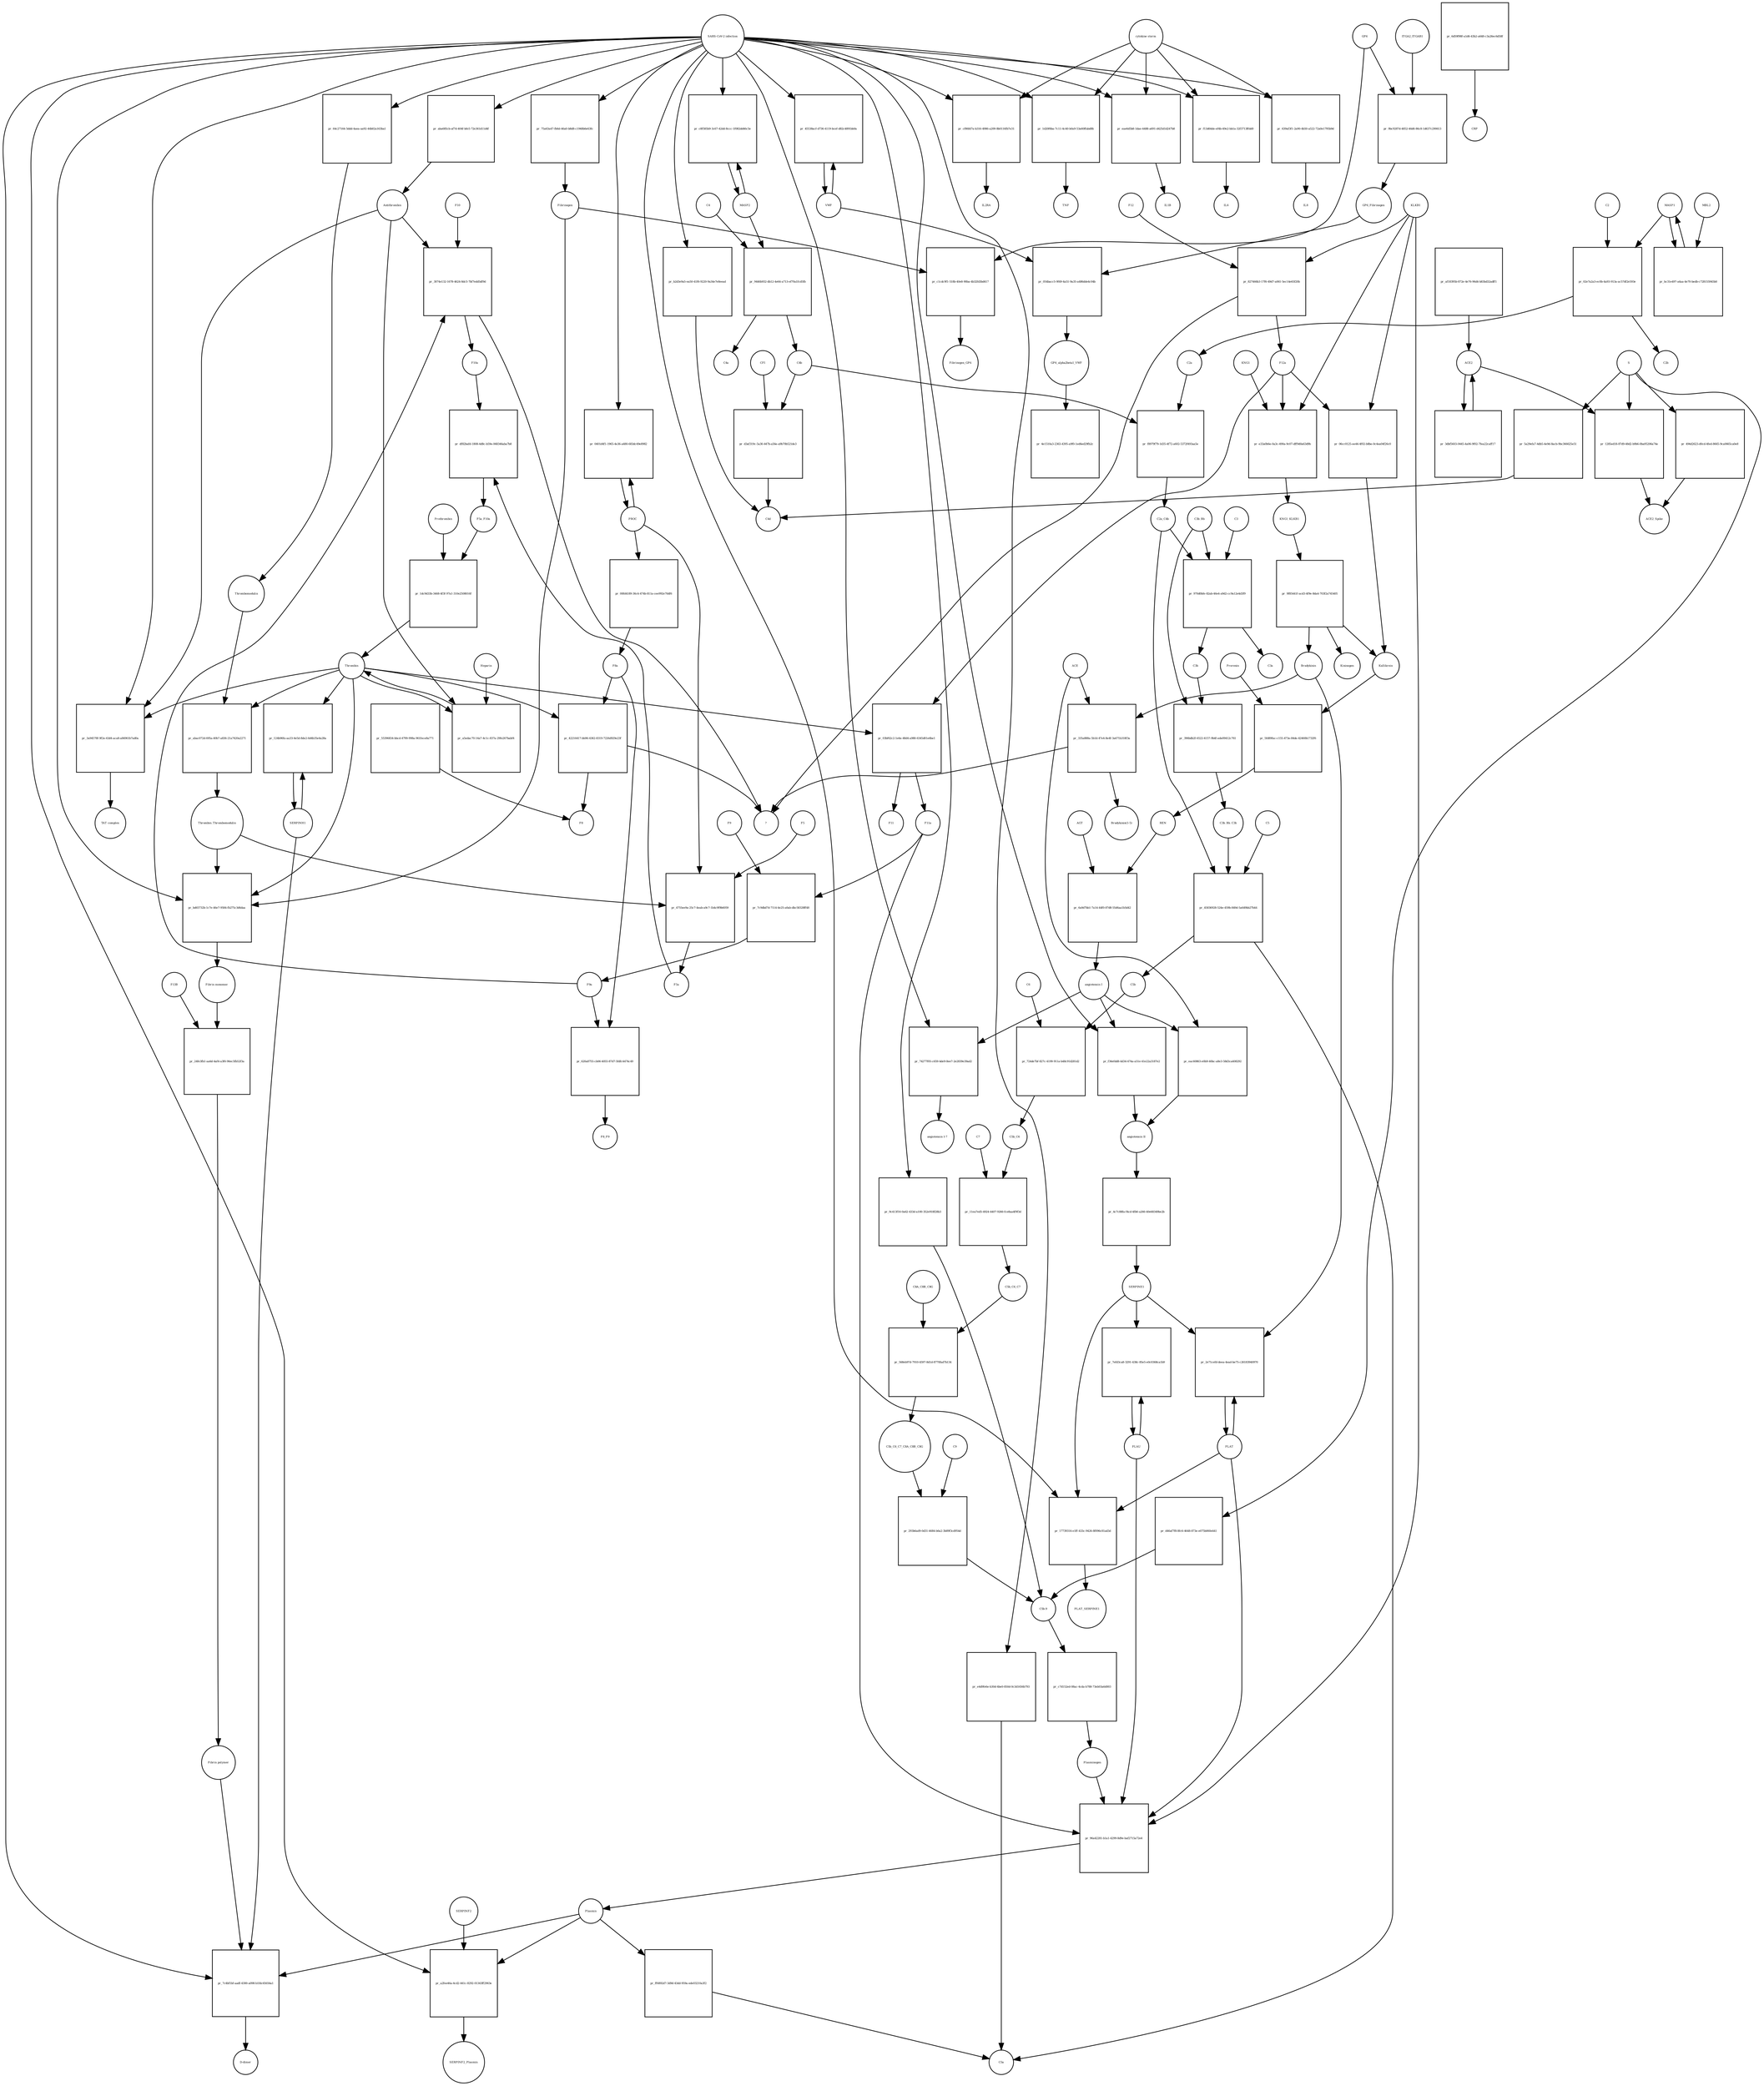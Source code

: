 strict digraph  {
C4b [annotation="", bipartite=0, cls=macromolecule, fontsize=4, label=C4b, shape=circle];
"pr_f8979f79-1d35-4f72-a602-5372f493aa5e" [annotation="", bipartite=1, cls=process, fontsize=4, label="pr_f8979f79-1d35-4f72-a602-5372f493aa5e", shape=square];
C2a [annotation="", bipartite=0, cls=macromolecule, fontsize=4, label=C2a, shape=circle];
C2a_C4b [annotation="", bipartite=0, cls=complex, fontsize=4, label=C2a_C4b, shape=circle];
C3b [annotation="", bipartite=0, cls=macromolecule, fontsize=4, label=C3b, shape=circle];
"pr_396bdb2f-6522-4157-9b4f-ede09412c761" [annotation="", bipartite=1, cls=process, fontsize=4, label="pr_396bdb2f-6522-4157-9b4f-ede09412c761", shape=square];
C3b_Bb [annotation="urn_miriam_pubmed_12440962|urn_miriam_brenda_3.4.21.47", bipartite=0, cls=complex, fontsize=4, label=C3b_Bb, shape=circle];
C3b_Bb_C3b [annotation="urn_miriam_pubmed_12440962|urn_miriam_brenda_34.4.21.47", bipartite=0, cls=complex, fontsize=4, label=C3b_Bb_C3b, shape=circle];
"pr_d3af319c-5a30-447b-a56e-a9b70b521de3" [annotation="", bipartite=1, cls=process, fontsize=4, label="pr_d3af319c-5a30-447b-a56e-a9b70b521de3", shape=square];
C4d [annotation="", bipartite=0, cls=macromolecule, fontsize=4, label=C4d, shape=circle];
CFI [annotation="urn_miriam_hgnc_HGNC%3A2771", bipartite=0, cls=macromolecule, fontsize=4, label=CFI, shape=circle];
"pr_55396834-bbcd-4799-998a-961fece8a771" [annotation="", bipartite=1, cls=process, fontsize=4, label="pr_55396834-bbcd-4799-998a-961fece8a771", shape=square];
F8 [annotation="urn_miriam_hgnc_HGNC%3A3546", bipartite=0, cls=macromolecule, fontsize=4, label=F8, shape=circle];
"pr_aba685cb-af7d-404f-bfe5-72e361d11d4f" [annotation="", bipartite=1, cls=process, fontsize=4, label="pr_aba685cb-af7d-404f-bfe5-72e361d11d4f", shape=square];
Antithrombin [annotation="urn_miriam_hgnc_HGNC%3A775", bipartite=0, cls=macromolecule, fontsize=4, label=Antithrombin, shape=circle];
"SARS-CoV-2 infection" [annotation=urn_miriam_taxonomy_2697049, bipartite=0, cls=phenotype, fontsize=4, label="SARS-CoV-2 infection", shape=circle];
S [annotation="urn_miriam_uniprot_P0DTC2|urn_miriam_uniprot_P59594", bipartite=0, cls=macromolecule, fontsize=4, label=S, shape=circle];
"pr_494d2623-d0cd-4fed-8665-9ca0665ca0e8" [annotation="", bipartite=1, cls="omitted process", fontsize=4, label="pr_494d2623-d0cd-4fed-8665-9ca0665ca0e8", shape=square];
ACE2_Spike [annotation="", bipartite=0, cls=complex, fontsize=4, label=ACE2_Spike, shape=circle];
Bradykinin [annotation="urn_miriam_obo.chebi_CHEBI%3A3165", bipartite=0, cls=macromolecule, fontsize=4, label=Bradykinin, shape=circle];
"pr_335a888a-5b1d-47e4-8e4f-3a671b318f3a" [annotation="", bipartite=1, cls=process, fontsize=4, label="pr_335a888a-5b1d-47e4-8e4f-3a671b318f3a", shape=square];
"Bradykinin(1-5)" [annotation="", bipartite=0, cls=macromolecule, fontsize=4, label="Bradykinin(1-5)", shape=circle];
"?" [annotation="", bipartite=0, cls=macromolecule, fontsize=4, label="?", shape=circle];
ACE [annotation="urn_miriam_hgnc_HGNC%3A2707", bipartite=0, cls=macromolecule, fontsize=4, label=ACE, shape=circle];
ACE2 [annotation="urn_miriam_hgnc_HGNC%3A13557", bipartite=0, cls=macromolecule, fontsize=4, label=ACE2, shape=circle];
"pr_3dbf5603-0445-4a06-9f02-7fea22caff17" [annotation="", bipartite=1, cls=process, fontsize=4, label="pr_3dbf5603-0445-4a06-9f02-7fea22caff17", shape=square];
"pr_1285ed18-87d9-48d2-b9b6-0ba95206a74e" [annotation="", bipartite=1, cls=process, fontsize=4, label="pr_1285ed18-87d9-48d2-b9b6-0ba95206a74e", shape=square];
"pr_af18395b-872e-4e76-96d4-b83bd32adff1" [annotation="", bipartite=1, cls=process, fontsize=4, label="pr_af18395b-872e-4e76-96d4-b83bd32adff1", shape=square];
"angiotensin I" [annotation="urn_miriam_obo.chebi_CHEBI%3A2718", bipartite=0, cls="simple chemical", fontsize=4, label="angiotensin I", shape=circle];
"pr_74277f05-c659-4de9-8ee7-2e2839e39ad2" [annotation="", bipartite=1, cls=process, fontsize=4, label="pr_74277f05-c659-4de9-8ee7-2e2839e39ad2", shape=square];
"angiotensin I-7" [annotation="urn_miriam_obo.chebi_CHEBI%3A55438", bipartite=0, cls="simple chemical", fontsize=4, label="angiotensin I-7", shape=circle];
"pr_5a29efa7-4db5-4e9d-8acb-9bc366625e51" [annotation="", bipartite=1, cls=process, fontsize=4, label="pr_5a29efa7-4db5-4e9d-8acb-9bc366625e51", shape=square];
"pr_d46af7f8-8fc6-4648-873e-e075b060e441" [annotation="", bipartite=1, cls=process, fontsize=4, label="pr_d46af7f8-8fc6-4648-873e-e075b060e441", shape=square];
"C5b-9" [annotation="", bipartite=0, cls=complex, fontsize=4, label="C5b-9", shape=circle];
"pr_6d59f98f-a1d6-43b2-a648-c3a26ec6d58f" [annotation="", bipartite=1, cls=process, fontsize=4, label="pr_6d59f98f-a1d6-43b2-a648-c3a26ec6d58f", shape=square];
CRP [annotation="urn_miriam_hgnc_HGNC%3A2367", bipartite=0, cls=macromolecule, fontsize=4, label=CRP, shape=circle];
VWF [annotation="", bipartite=0, cls=macromolecule, fontsize=4, label=VWF, shape=circle];
"pr_45538acf-d736-4119-bcef-d82c4891bb0a" [annotation="", bipartite=1, cls=process, fontsize=4, label="pr_45538acf-d736-4119-bcef-d82c4891bb0a", shape=square];
PROC [annotation="urn_miriam_hgnc_HGNC%3A9451", bipartite=0, cls=macromolecule, fontsize=4, label=PROC, shape=circle];
"pr_0401d4f1-1965-4e36-a480-683dc49e8982" [annotation="", bipartite=1, cls=process, fontsize=4, label="pr_0401d4f1-1965-4e36-a480-683dc49e8982", shape=square];
"pr_b2d3e9a5-ea50-41f6-9220-9a34e7e8eead" [annotation="", bipartite=1, cls=process, fontsize=4, label="pr_b2d3e9a5-ea50-41f6-9220-9a34e7e8eead", shape=square];
Plasmin [annotation="urn_miriam_hgnc_HGNC%3A9051", bipartite=0, cls=macromolecule, fontsize=4, label=Plasmin, shape=circle];
"pr_a2fee46a-4cd2-441c-8292-01343ff2963e" [annotation="", bipartite=1, cls=process, fontsize=4, label="pr_a2fee46a-4cd2-441c-8292-01343ff2963e", shape=square];
SERPINF2 [annotation="urn_miriam_hgnc_HGNC%3A9075", bipartite=0, cls=macromolecule, fontsize=4, label=SERPINF2, shape=circle];
SERPINF2_Plasmin [annotation="", bipartite=0, cls=complex, fontsize=4, label=SERPINF2_Plasmin, shape=circle];
"pr_64c27164-5ddd-4aea-aa92-44b02a163ba1" [annotation="", bipartite=1, cls=process, fontsize=4, label="pr_64c27164-5ddd-4aea-aa92-44b02a163ba1", shape=square];
Thrombomodulin [annotation="urn_miriam_hgnc_HGNC%3A11784", bipartite=0, cls=macromolecule, fontsize=4, label=Thrombomodulin, shape=circle];
KLKB1 [annotation=urn_miriam_hgnc_6371, bipartite=0, cls=macromolecule, fontsize=4, label=KLKB1, shape=circle];
"pr_06cc0125-ee44-4f02-b8be-0c4ea04f26c0" [annotation="", bipartite=1, cls=process, fontsize=4, label="pr_06cc0125-ee44-4f02-b8be-0c4ea04f26c0", shape=square];
Kallikrein [annotation=urn_miriam_hgnc_6371, bipartite=0, cls=macromolecule, fontsize=4, label=Kallikrein, shape=circle];
F12a [annotation="urn_miriam_hgnc_HGNC%3A3530", bipartite=0, cls=macromolecule, fontsize=4, label=F12a, shape=circle];
KNG1_KLKB1 [annotation=urn_miriam_pubmed_17598838, bipartite=0, cls=complex, fontsize=4, label=KNG1_KLKB1, shape=circle];
"pr_9f85441f-acd3-4f9e-8da4-703f2a745405" [annotation="", bipartite=1, cls=process, fontsize=4, label="pr_9f85441f-acd3-4f9e-8da4-703f2a745405", shape=square];
Kininogen [annotation="urn_miriam_hgnc_HGNC%3A6383", bipartite=0, cls=macromolecule, fontsize=4, label=Kininogen, shape=circle];
"pr_9c413f16-0a62-433d-a100-352e918f28b3" [annotation="", bipartite=1, cls=process, fontsize=4, label="pr_9c413f16-0a62-433d-a100-352e918f28b3", shape=square];
"pr_e4d9fe6e-b30d-4be0-850d-0c3d1656b793" [annotation="", bipartite=1, cls=process, fontsize=4, label="pr_e4d9fe6e-b30d-4be0-850d-0c3d1656b793", shape=square];
C5a [annotation="", bipartite=0, cls=macromolecule, fontsize=4, label=C5a, shape=circle];
PLAT [annotation="urn_miriam_hgnc_HGNC%3A9051", bipartite=0, cls=macromolecule, fontsize=4, label=PLAT, shape=circle];
"pr_2e71cefd-deea-4ead-be75-c26183940970" [annotation="", bipartite=1, cls=process, fontsize=4, label="pr_2e71cefd-deea-4ead-be75-c26183940970", shape=square];
SERPINE1 [annotation="urn_miriam_hgnc_HGNC%3A8593", bipartite=0, cls=macromolecule, fontsize=4, label=SERPINE1, shape=circle];
AGT [annotation="urn_miriam_hgnc_HGNC%3A333", bipartite=0, cls=macromolecule, fontsize=4, label=AGT, shape=circle];
"pr_6a9d7bb1-7a14-44f0-87d8-55d6aa1b5d42" [annotation="", bipartite=1, cls=process, fontsize=4, label="pr_6a9d7bb1-7a14-44f0-87d8-55d6aa1b5d42", shape=square];
REN [annotation="urn_miriam_hgnc_HGNC%3A9958", bipartite=0, cls=macromolecule, fontsize=4, label=REN, shape=circle];
C2 [annotation="urn_miriam_hgnc_HGNC%3A1248", bipartite=0, cls=macromolecule, fontsize=4, label=C2, shape=circle];
"pr_02e7a2a3-ec0b-4a93-913a-ac57df2e593e" [annotation="", bipartite=1, cls=process, fontsize=4, label="pr_02e7a2a3-ec0b-4a93-913a-ac57df2e593e", shape=square];
C2b [annotation="", bipartite=0, cls=macromolecule, fontsize=4, label=C2b, shape=circle];
MASP1 [annotation="", bipartite=0, cls=macromolecule, fontsize=4, label=MASP1, shape=circle];
MASP2 [annotation="", bipartite=0, cls=macromolecule, fontsize=4, label=MASP2, shape=circle];
"pr_c8f585b9-3c67-42dd-8ccc-1f082dd46c5e" [annotation="", bipartite=1, cls=process, fontsize=4, label="pr_c8f585b9-3c67-42dd-8ccc-1f082dd46c5e", shape=square];
"pr_bc31e497-a4aa-4e70-bedb-c728155945b0" [annotation="", bipartite=1, cls=process, fontsize=4, label="pr_bc31e497-a4aa-4e70-bedb-c728155945b0", shape=square];
MBL2 [annotation=urn_miriam_hgnc_6902, bipartite=0, cls=macromolecule, fontsize=4, label=MBL2, shape=circle];
F10 [annotation="urn_miriam_hgnc_HGNC%3A3528", bipartite=0, cls=macromolecule, fontsize=4, label=F10, shape=circle];
"pr_3074e132-1678-4624-8dc5-7bf7edd5df9d" [annotation="", bipartite=1, cls=process, fontsize=4, label="pr_3074e132-1678-4624-8dc5-7bf7edd5df9d", shape=square];
F10a [annotation="urn_miriam_hgnc_HGNC%3A3528", bipartite=0, cls=macromolecule, fontsize=4, label=F10a, shape=circle];
F9a [annotation="", bipartite=0, cls=macromolecule, fontsize=4, label=F9a, shape=circle];
C3 [annotation="urn_miriam_hgnc_HGNC%3A1318", bipartite=0, cls=macromolecule, fontsize=4, label=C3, shape=circle];
"pr_970d0bfe-82ab-46e4-a9d2-cc9a12e4d3f9" [annotation="", bipartite=1, cls=process, fontsize=4, label="pr_970d0bfe-82ab-46e4-a9d2-cc9a12e4d3f9", shape=square];
C3a [annotation="", bipartite=0, cls=macromolecule, fontsize=4, label=C3a, shape=circle];
Prorenin [annotation="", bipartite=0, cls=macromolecule, fontsize=4, label=Prorenin, shape=circle];
"pr_5fd89fac-c155-473e-84de-42460b1732f6" [annotation="", bipartite=1, cls=process, fontsize=4, label="pr_5fd89fac-c155-473e-84de-42460b1732f6", shape=square];
F8a [annotation="urn_miriam_hgnc_HGNC%3A3546", bipartite=0, cls=macromolecule, fontsize=4, label=F8a, shape=circle];
"pr_42216417-bb96-4362-8319-7226d929e23f" [annotation="", bipartite=1, cls=process, fontsize=4, label="pr_42216417-bb96-4362-8319-7226d929e23f", shape=square];
Thrombin [annotation="urn_miriam_hgnc_HGNC%3A3535", bipartite=0, cls=macromolecule, fontsize=4, label=Thrombin, shape=circle];
"pr_a5edac70-14a7-4c1c-837a-29fe267babf4" [annotation="", bipartite=1, cls=process, fontsize=4, label="pr_a5edac70-14a7-4c1c-837a-29fe267babf4", shape=square];
Heparin [annotation="urn_miriam_pubmed_708377|urn_miriam_obo.chebi_CHEBI%3A28304", bipartite=0, cls="simple chemical", fontsize=4, label=Heparin, shape=circle];
"pr_eac60863-e0b9-40bc-a8e3-58d3ca408292" [annotation="", bipartite=1, cls=process, fontsize=4, label="pr_eac60863-e0b9-40bc-a8e3-58d3ca408292", shape=square];
"angiotensin II" [annotation="urn_miriam_obo.chebi_CHEBI%3A2718", bipartite=0, cls="simple chemical", fontsize=4, label="angiotensin II", shape=circle];
PLAU [annotation="", bipartite=0, cls=macromolecule, fontsize=4, label=PLAU, shape=circle];
"pr_7efd3ca8-3291-438c-85e5-e0c0368ca1b9" [annotation="", bipartite=1, cls=process, fontsize=4, label="pr_7efd3ca8-3291-438c-85e5-e0c0368ca1b9", shape=square];
F12 [annotation="urn_miriam_hgnc_HGNC%3A3530", bipartite=0, cls=macromolecule, fontsize=4, label=F12, shape=circle];
"pr_827466b3-17f6-49d7-a061-5ec14e65f20b" [annotation="", bipartite=1, cls=process, fontsize=4, label="pr_827466b3-17f6-49d7-a061-5ec14e65f20b", shape=square];
"pr_03bf62c2-1e6e-48d4-a980-6345d01e6be1" [annotation="", bipartite=1, cls=process, fontsize=4, label="pr_03bf62c2-1e6e-48d4-a980-6345d01e6be1", shape=square];
F11 [annotation="urn_miriam_hgnc_HGNC%3A3529", bipartite=0, cls=macromolecule, fontsize=4, label=F11, shape=circle];
F11a [annotation="urn_miriam_hgnc_HGNC%3A3529", bipartite=0, cls=macromolecule, fontsize=4, label=F11a, shape=circle];
C4 [annotation="", bipartite=0, cls=macromolecule, fontsize=4, label=C4, shape=circle];
"pr_9446b932-db12-4e64-a713-ef70a1fcd5fb" [annotation="", bipartite=1, cls=process, fontsize=4, label="pr_9446b932-db12-4e64-a713-ef70a1fcd5fb", shape=square];
C4a [annotation="", bipartite=0, cls=macromolecule, fontsize=4, label=C4a, shape=circle];
"pr_17739316-e1ff-433c-9426-8f096c81ad3d" [annotation="", bipartite=1, cls=process, fontsize=4, label="pr_17739316-e1ff-433c-9426-8f096c81ad3d", shape=square];
PLAT_SERPINE1 [annotation=urn_miriam_pubmed_22449964, bipartite=0, cls=complex, fontsize=4, label=PLAT_SERPINE1, shape=circle];
"pr_620a8755-cb06-4055-87d7-5fdfc4474c49" [annotation="", bipartite=1, cls=process, fontsize=4, label="pr_620a8755-cb06-4055-87d7-5fdfc4474c49", shape=square];
F8_F9 [annotation=urn_miriam_pubmed_22471307, bipartite=0, cls=complex, fontsize=4, label=F8_F9, shape=circle];
"pr_df82bafd-1808-4d8c-b59e-068346aba7b8" [annotation="", bipartite=1, cls=process, fontsize=4, label="pr_df82bafd-1808-4d8c-b59e-068346aba7b8", shape=square];
F5a [annotation="urn_miriam_hgnc_HGNC%3A3542", bipartite=0, cls=macromolecule, fontsize=4, label=F5a, shape=circle];
F5a_F10a [annotation=urn_miriam_pubmed_2303476, bipartite=0, cls=complex, fontsize=4, label=F5a_F10a, shape=circle];
F5 [annotation="urn_miriam_hgnc_HGNC%3A3541", bipartite=0, cls=macromolecule, fontsize=4, label=F5, shape=circle];
"pr_4755ee9a-25c7-4eab-a9c7-1b4c9f9b6059" [annotation="", bipartite=1, cls=process, fontsize=4, label="pr_4755ee9a-25c7-4eab-a9c7-1b4c9f9b6059", shape=square];
Thrombin_Thrombomodulin [annotation="urn_miriam_pubmed_6282863|urn_miriam_taxonomy_9986", bipartite=0, cls=complex, fontsize=4, label=Thrombin_Thrombomodulin, shape=circle];
SERPINH1 [annotation="urn_miriam_hgnc_HGNC%3A1546", bipartite=0, cls=macromolecule, fontsize=4, label=SERPINH1, shape=circle];
"pr_124b96fa-aa33-4e5d-8de2-6d4b35e4a28a" [annotation="", bipartite=1, cls=process, fontsize=4, label="pr_124b96fa-aa33-4e5d-8de2-6d4b35e4a28a", shape=square];
Fibrinogen [annotation=urn_miriam_pubmed_19296670, bipartite=0, cls=complex, fontsize=4, label=Fibrinogen, shape=circle];
"pr_bd65732b-1c7e-46e7-9584-fb275c3d6daa" [annotation="", bipartite=1, cls=process, fontsize=4, label="pr_bd65732b-1c7e-46e7-9584-fb275c3d6daa", shape=square];
"Fibrin monomer" [annotation="", bipartite=0, cls=macromolecule, fontsize=4, label="Fibrin monomer", shape=circle];
C5 [annotation="urn_miriam_hgnc_HGNC%3A1331", bipartite=0, cls=macromolecule, fontsize=4, label=C5, shape=circle];
"pr_45836928-524e-459b-849d-5a649bb27b44" [annotation="", bipartite=1, cls=process, fontsize=4, label="pr_45836928-524e-459b-849d-5a649bb27b44", shape=square];
C5b [annotation="", bipartite=0, cls=macromolecule, fontsize=4, label=C5b, shape=circle];
"pr_724de7bf-827c-4199-911a-b48c91d281d2" [annotation="", bipartite=1, cls=process, fontsize=4, label="pr_724de7bf-827c-4199-911a-b48c91d281d2", shape=square];
C6 [annotation="urn_miriam_hgnc_HGNC%3A1339", bipartite=0, cls=macromolecule, fontsize=4, label=C6, shape=circle];
C5b_C6 [annotation="", bipartite=0, cls=complex, fontsize=4, label=C5b_C6, shape=circle];
"pr_11ea7ed5-4924-4407-9266-fce8aa4f9f3d" [annotation="", bipartite=1, cls=process, fontsize=4, label="pr_11ea7ed5-4924-4407-9266-fce8aa4f9f3d", shape=square];
C7 [annotation="urn_miriam_hgnc_HGNC%3A1346", bipartite=0, cls=macromolecule, fontsize=4, label=C7, shape=circle];
C5b_C6_C7 [annotation=urn_miriam_pubmed_28630159, bipartite=0, cls=complex, fontsize=4, label=C5b_C6_C7, shape=circle];
"pr_568eb97d-7910-4597-8d1d-8770fad7b134" [annotation="", bipartite=1, cls=process, fontsize=4, label="pr_568eb97d-7910-4597-8d1d-8770fad7b134", shape=square];
C8A_C8B_C8G [annotation="", bipartite=0, cls=complex, fontsize=4, label=C8A_C8B_C8G, shape=circle];
C5b_C6_C7_C8A_C8B_C8G [annotation=urn_miriam_pubmed_28630159, bipartite=0, cls=complex, fontsize=4, label=C5b_C6_C7_C8A_C8B_C8G, shape=circle];
"pr_293b6ad9-0d31-4684-b6a2-3b89f3cd954d" [annotation="", bipartite=1, cls=process, fontsize=4, label="pr_293b6ad9-0d31-4684-b6a2-3b89f3cd954d", shape=square];
C9 [annotation="urn_miriam_hgnc_HGNC%3A1358", bipartite=0, cls=macromolecule, fontsize=4, label=C9, shape=circle];
"pr_f36efdd8-4d34-474a-a51e-41e22a3187e2" [annotation="", bipartite=1, cls=process, fontsize=4, label="pr_f36efdd8-4d34-474a-a51e-41e22a3187e2", shape=square];
"pr_eae6d5b8-1dae-4488-a691-d425d1d247b8" [annotation="", bipartite=1, cls=process, fontsize=4, label="pr_eae6d5b8-1dae-4488-a691-d425d1d247b8", shape=square];
IL1B [annotation=urn_miriam_hgnc_5992, bipartite=0, cls=macromolecule, fontsize=4, label=IL1B, shape=circle];
"cytokine storm" [annotation=urn_miriam_pubmed_2504360, bipartite=0, cls=phenotype, fontsize=4, label="cytokine storm", shape=circle];
"pr_75a63a47-fb6d-46a0-b8d8-c1948b6e63fc" [annotation="", bipartite=1, cls=process, fontsize=4, label="pr_75a63a47-fb6d-46a0-b8d8-c1948b6e63fc", shape=square];
"pr_f13d64de-ef4b-49e2-bb1a-32f3713ffdd0" [annotation="", bipartite=1, cls=process, fontsize=4, label="pr_f13d64de-ef4b-49e2-bb1a-32f3713ffdd0", shape=square];
IL6 [annotation=urn_miriam_hgnc_6018, bipartite=0, cls=macromolecule, fontsize=4, label=IL6, shape=circle];
"pr_639af3f1-2a90-4b50-a522-72a0e1795b9d" [annotation="", bipartite=1, cls=process, fontsize=4, label="pr_639af3f1-2a90-4b50-a522-72a0e1795b9d", shape=square];
IL8 [annotation="urn_miriam_hgnc_HGNC%3A6025", bipartite=0, cls=macromolecule, fontsize=4, label=IL8, shape=circle];
"pr_cf86fd7a-b316-4986-a209-8b0116fb7e31" [annotation="", bipartite=1, cls=process, fontsize=4, label="pr_cf86fd7a-b316-4986-a209-8b0116fb7e31", shape=square];
IL2RA [annotation="urn_miriam_hgnc_HGNC%3A6008", bipartite=0, cls=macromolecule, fontsize=4, label=IL2RA, shape=circle];
Plasminogen [annotation="urn_miriam_hgnc_HGNC%3A9071", bipartite=0, cls=macromolecule, fontsize=4, label=Plasminogen, shape=circle];
"pr_96a42281-b1a1-4299-8d9e-baf2715a72e4" [annotation="", bipartite=1, cls=process, fontsize=4, label="pr_96a42281-b1a1-4299-8d9e-baf2715a72e4", shape=square];
"pr_3a94578f-9f2e-43d4-aca8-a84961b7ad0a" [annotation="", bipartite=1, cls=process, fontsize=4, label="pr_3a94578f-9f2e-43d4-aca8-a84961b7ad0a", shape=square];
"TAT complex" [annotation=urn_miriam_pubmed_22930518, bipartite=0, cls=complex, fontsize=4, label="TAT complex", shape=circle];
Prothrombin [annotation="urn_miriam_hgnc_HGNC%3A3535", bipartite=0, cls=macromolecule, fontsize=4, label=Prothrombin, shape=circle];
"pr_1dc9d33b-3468-4f3f-97a1-310e2508016f" [annotation="", bipartite=1, cls=process, fontsize=4, label="pr_1dc9d33b-3468-4f3f-97a1-310e2508016f", shape=square];
"pr_00fd4189-36c4-474b-811a-cee992e70df6" [annotation="", bipartite=1, cls=process, fontsize=4, label="pr_00fd4189-36c4-474b-811a-cee992e70df6", shape=square];
"pr_4c7c88fa-f4cd-4fb6-a266-40e68349be2b" [annotation="", bipartite=1, cls=process, fontsize=4, label="pr_4c7c88fa-f4cd-4fb6-a266-40e68349be2b", shape=square];
"pr_abac072d-695a-40b7-a836-21a7420a2271" [annotation="", bipartite=1, cls=process, fontsize=4, label="pr_abac072d-695a-40b7-a836-21a7420a2271", shape=square];
F9 [annotation="urn_miriam_hgnc_HGNC%3A35531", bipartite=0, cls=macromolecule, fontsize=4, label=F9, shape=circle];
"pr_7c9dbd7d-7114-4e25-a0ab-dbc58328ff48" [annotation="", bipartite=1, cls=process, fontsize=4, label="pr_7c9dbd7d-7114-4e25-a0ab-dbc58328ff48", shape=square];
"pr_e33a0b6e-0a3c-490a-9c07-dff9d0a63d9b" [annotation="", bipartite=1, cls=process, fontsize=4, label="pr_e33a0b6e-0a3c-490a-9c07-dff9d0a63d9b", shape=square];
KNG1 [annotation=urn_miriam_hgnc_6383, bipartite=0, cls=macromolecule, fontsize=4, label=KNG1, shape=circle];
"pr_c7d152ed-08ac-4cda-b788-73eb03a6d003" [annotation="", bipartite=1, cls=process, fontsize=4, label="pr_c7d152ed-08ac-4cda-b788-73eb03a6d003", shape=square];
"pr_ff6892d7-3d9d-43dd-959a-ede03210a3f2" [annotation="", bipartite=1, cls=process, fontsize=4, label="pr_ff6892d7-3d9d-43dd-959a-ede03210a3f2", shape=square];
"pr_1d20f6ba-7c11-4c40-b0a9-53a60ffabd8b" [annotation="", bipartite=1, cls=process, fontsize=4, label="pr_1d20f6ba-7c11-4c40-b0a9-53a60ffabd8b", shape=square];
TNF [annotation=urn_miriam_hgnc_11892, bipartite=0, cls=macromolecule, fontsize=4, label=TNF, shape=circle];
"pr_24fe3fb1-aa6d-4af4-a3f6-96ec5fb52f3a" [annotation="", bipartite=1, cls=process, fontsize=4, label="pr_24fe3fb1-aa6d-4af4-a3f6-96ec5fb52f3a", shape=square];
"Fibrin polymer" [annotation="", bipartite=0, cls=macromolecule, fontsize=4, label="Fibrin polymer", shape=circle];
F13B [annotation="", bipartite=0, cls=macromolecule, fontsize=4, label=F13B, shape=circle];
"pr_7c4bf1bf-aadf-4300-a098-b1fdc65656a1" [annotation="", bipartite=1, cls=process, fontsize=4, label="pr_7c4bf1bf-aadf-4300-a098-b1fdc65656a1", shape=square];
"D-dimer" [annotation=urn_miriam_pubmed_19008457, bipartite=0, cls=macromolecule, fontsize=4, label="D-dimer", shape=circle];
GP6_alpha2beta1_VWF [annotation="", bipartite=0, cls=complex, fontsize=4, label=GP6_alpha2beta1_VWF, shape=circle];
"pr_4e1510a3-2363-4395-a9f0-1ed6ed29fb2c" [annotation="", bipartite=1, cls="omitted process", fontsize=4, label="pr_4e1510a3-2363-4395-a9f0-1ed6ed29fb2c", shape=square];
GP6 [annotation=urn_miriam_hgnc_14388, bipartite=0, cls=macromolecule, fontsize=4, label=GP6, shape=circle];
"pr_9bc9287d-4852-46d6-86c8-1d637c290613" [annotation="", bipartite=1, cls=process, fontsize=4, label="pr_9bc9287d-4852-46d6-86c8-1d637c290613", shape=square];
ITGA2_ITGAB1 [annotation="urn_miriam_intact_EBI-16428357", bipartite=0, cls=complex, fontsize=4, label=ITGA2_ITGAB1, shape=circle];
GP6_Fibrinogen [annotation="", bipartite=0, cls=complex, fontsize=4, label=GP6_Fibrinogen, shape=circle];
"pr_054bacc5-9f49-4a51-9a35-a486dde4c04b" [annotation="", bipartite=1, cls=process, fontsize=4, label="pr_054bacc5-9f49-4a51-9a35-a486dde4c04b", shape=square];
"pr_c1cdc9f1-518b-40e8-90ba-4b32fd3bd617" [annotation="", bipartite=1, cls=process, fontsize=4, label="pr_c1cdc9f1-518b-40e8-90ba-4b32fd3bd617", shape=square];
Fibrinogen_GP6 [annotation=urn_miriam_pubmed_19296670, bipartite=0, cls=complex, fontsize=4, label=Fibrinogen_GP6, shape=circle];
C4b -> "pr_f8979f79-1d35-4f72-a602-5372f493aa5e"  [annotation="", interaction_type=consumption];
C4b -> "pr_d3af319c-5a30-447b-a56e-a9b70b521de3"  [annotation="", interaction_type=consumption];
"pr_f8979f79-1d35-4f72-a602-5372f493aa5e" -> C2a_C4b  [annotation="", interaction_type=production];
C2a -> "pr_f8979f79-1d35-4f72-a602-5372f493aa5e"  [annotation="", interaction_type=consumption];
C2a_C4b -> "pr_970d0bfe-82ab-46e4-a9d2-cc9a12e4d3f9"  [annotation=urn_miriam_pubmed_12440962, interaction_type=catalysis];
C2a_C4b -> "pr_45836928-524e-459b-849d-5a649bb27b44"  [annotation=urn_miriam_pubmed_28630159, interaction_type=catalysis];
C3b -> "pr_396bdb2f-6522-4157-9b4f-ede09412c761"  [annotation="", interaction_type=consumption];
"pr_396bdb2f-6522-4157-9b4f-ede09412c761" -> C3b_Bb_C3b  [annotation="", interaction_type=production];
C3b_Bb -> "pr_396bdb2f-6522-4157-9b4f-ede09412c761"  [annotation="", interaction_type=consumption];
C3b_Bb -> "pr_970d0bfe-82ab-46e4-a9d2-cc9a12e4d3f9"  [annotation=urn_miriam_pubmed_12440962, interaction_type=catalysis];
C3b_Bb_C3b -> "pr_45836928-524e-459b-849d-5a649bb27b44"  [annotation=urn_miriam_pubmed_28630159, interaction_type=catalysis];
"pr_d3af319c-5a30-447b-a56e-a9b70b521de3" -> C4d  [annotation="", interaction_type=production];
CFI -> "pr_d3af319c-5a30-447b-a56e-a9b70b521de3"  [annotation=urn_miriam_pubmed_19362461, interaction_type=catalysis];
"pr_55396834-bbcd-4799-998a-961fece8a771" -> F8  [annotation="", interaction_type=production];
"pr_aba685cb-af7d-404f-bfe5-72e361d11d4f" -> Antithrombin  [annotation="", interaction_type=production];
Antithrombin -> "pr_3074e132-1678-4624-8dc5-7bf7edd5df9d"  [annotation="urn_miriam_pubmed_11551226|urn_miriam_pubmed_15853774", interaction_type=inhibition];
Antithrombin -> "pr_a5edac70-14a7-4c1c-837a-29fe267babf4"  [annotation=urn_miriam_pubmed_15853774, interaction_type=inhibition];
Antithrombin -> "pr_3a94578f-9f2e-43d4-aca8-a84961b7ad0a"  [annotation="", interaction_type=consumption];
"SARS-CoV-2 infection" -> "pr_aba685cb-af7d-404f-bfe5-72e361d11d4f"  [annotation=urn_miriam_pubmed_32302438, interaction_type="necessary stimulation"];
"SARS-CoV-2 infection" -> "pr_74277f05-c659-4de9-8ee7-2e2839e39ad2"  [annotation=urn_miriam_pubmed_23392115, interaction_type=inhibition];
"SARS-CoV-2 infection" -> "pr_45538acf-d736-4119-bcef-d82c4891bb0a"  [annotation=urn_miriam_pubmed_32367170, interaction_type="necessary stimulation"];
"SARS-CoV-2 infection" -> "pr_0401d4f1-1965-4e36-a480-683dc49e8982"  [annotation=urn_miriam_pubmed_32302438, interaction_type="necessary stimulation"];
"SARS-CoV-2 infection" -> "pr_b2d3e9a5-ea50-41f6-9220-9a34e7e8eead"  [annotation=urn_miriam_pubmed_32299776, interaction_type=stimulation];
"SARS-CoV-2 infection" -> "pr_a2fee46a-4cd2-441c-8292-01343ff2963e"  [annotation="urn_miriam_pubmed_2437112|urn_miriam_doi_10.1101%2F2020.04.25.20077842", interaction_type=stimulation];
"SARS-CoV-2 infection" -> "pr_64c27164-5ddd-4aea-aa92-44b02a163ba1"  [annotation="urn_miriam_doi_10.1101%2F2020.04.25.20077842", interaction_type="necessary stimulation"];
"SARS-CoV-2 infection" -> "pr_9c413f16-0a62-433d-a100-352e918f28b3"  [annotation=urn_miriam_pmc_PMC7260598, interaction_type="necessary stimulation"];
"SARS-CoV-2 infection" -> "pr_e4d9fe6e-b30d-4be0-850d-0c3d1656b793"  [annotation=urn_miriam_pmc_PMC7260598, interaction_type="necessary stimulation"];
"SARS-CoV-2 infection" -> "pr_c8f585b9-3c67-42dd-8ccc-1f082dd46c5e"  [annotation="urn_miriam_pubmed_11290788|urn_miriam_pubmed_32299776", interaction_type=stimulation];
"SARS-CoV-2 infection" -> "pr_17739316-e1ff-433c-9426-8f096c81ad3d"  [annotation="urn_miriam_pubmed_22449964|urn_miriam_doi_10.1101%2F2020.04.25.20077842", interaction_type="necessary stimulation"];
"SARS-CoV-2 infection" -> "pr_bd65732b-1c7e-46e7-9584-fb275c3d6daa"  [annotation="urn_miriam_pubmed_6282863|urn_miriam_pubmed_28228446|urn_miriam_pubmed_2117226", interaction_type="necessary stimulation"];
"SARS-CoV-2 infection" -> "pr_f36efdd8-4d34-474a-a51e-41e22a3187e2"  [annotation=urn_miriam_pubmed_32048163, interaction_type=catalysis];
"SARS-CoV-2 infection" -> "pr_eae6d5b8-1dae-4488-a691-d425d1d247b8"  [annotation=urn_miriam_pubmed_32171193, interaction_type=stimulation];
"SARS-CoV-2 infection" -> "pr_75a63a47-fb6d-46a0-b8d8-c1948b6e63fc"  [annotation="", interaction_type=consumption];
"SARS-CoV-2 infection" -> "pr_f13d64de-ef4b-49e2-bb1a-32f3713ffdd0"  [annotation=urn_miriam_pubmed_32286245, interaction_type=stimulation];
"SARS-CoV-2 infection" -> "pr_639af3f1-2a90-4b50-a522-72a0e1795b9d"  [annotation=urn_miriam_pubmed_32286245, interaction_type=stimulation];
"SARS-CoV-2 infection" -> "pr_cf86fd7a-b316-4986-a209-8b0116fb7e31"  [annotation=urn_miriam_pubmed_32286245, interaction_type=stimulation];
"SARS-CoV-2 infection" -> "pr_3a94578f-9f2e-43d4-aca8-a84961b7ad0a"  [annotation="urn_miriam_pubmed_22930518|urn_miriam_doi_10.1101%2F2020.04.25.20077842", interaction_type="necessary stimulation"];
"SARS-CoV-2 infection" -> "pr_1d20f6ba-7c11-4c40-b0a9-53a60ffabd8b"  [annotation=urn_miriam_pubmed_32504360, interaction_type=stimulation];
"SARS-CoV-2 infection" -> "pr_7c4bf1bf-aadf-4300-a098-b1fdc65656a1"  [annotation="urn_miriam_pubmed_29096812|urn_miriam_pubmed_10574983|urn_miriam_pubmed_32172226", interaction_type="necessary stimulation"];
S -> "pr_494d2623-d0cd-4fed-8665-9ca0665ca0e8"  [annotation="", interaction_type=consumption];
S -> "pr_1285ed18-87d9-48d2-b9b6-0ba95206a74e"  [annotation="", interaction_type=consumption];
S -> "pr_5a29efa7-4db5-4e9d-8acb-9bc366625e51"  [annotation="", interaction_type=consumption];
S -> "pr_d46af7f8-8fc6-4648-873e-e075b060e441"  [annotation="", interaction_type=consumption];
"pr_494d2623-d0cd-4fed-8665-9ca0665ca0e8" -> ACE2_Spike  [annotation="", interaction_type=production];
Bradykinin -> "pr_335a888a-5b1d-47e4-8e4f-3a671b318f3a"  [annotation="", interaction_type=consumption];
Bradykinin -> "pr_2e71cefd-deea-4ead-be75-c26183940970"  [annotation="urn_miriam_pubmed_10373228|urn_miriam_pubmed_2769655", interaction_type=catalysis];
"pr_335a888a-5b1d-47e4-8e4f-3a671b318f3a" -> "Bradykinin(1-5)"  [annotation="", interaction_type=production];
"pr_335a888a-5b1d-47e4-8e4f-3a671b318f3a" -> "?"  [annotation="", interaction_type=production];
ACE -> "pr_335a888a-5b1d-47e4-8e4f-3a671b318f3a"  [annotation=urn_miriam_pubmed_10969042, interaction_type=catalysis];
ACE -> "pr_eac60863-e0b9-40bc-a8e3-58d3ca408292"  [annotation="urn_miriam_taxonomy_9606|urn_miriam_pubmed_190881|urn_miriam_pubmed_10969042", interaction_type=catalysis];
ACE2 -> "pr_3dbf5603-0445-4a06-9f02-7fea22caff17"  [annotation="", interaction_type=consumption];
ACE2 -> "pr_1285ed18-87d9-48d2-b9b6-0ba95206a74e"  [annotation="", interaction_type=consumption];
"pr_3dbf5603-0445-4a06-9f02-7fea22caff17" -> ACE2  [annotation="", interaction_type=production];
"pr_1285ed18-87d9-48d2-b9b6-0ba95206a74e" -> ACE2_Spike  [annotation="", interaction_type=production];
"pr_af18395b-872e-4e76-96d4-b83bd32adff1" -> ACE2  [annotation="", interaction_type=production];
"angiotensin I" -> "pr_74277f05-c659-4de9-8ee7-2e2839e39ad2"  [annotation="", interaction_type=consumption];
"angiotensin I" -> "pr_eac60863-e0b9-40bc-a8e3-58d3ca408292"  [annotation="", interaction_type=consumption];
"angiotensin I" -> "pr_f36efdd8-4d34-474a-a51e-41e22a3187e2"  [annotation="", interaction_type=consumption];
"pr_74277f05-c659-4de9-8ee7-2e2839e39ad2" -> "angiotensin I-7"  [annotation="", interaction_type=production];
"pr_5a29efa7-4db5-4e9d-8acb-9bc366625e51" -> C4d  [annotation="", interaction_type=production];
"pr_d46af7f8-8fc6-4648-873e-e075b060e441" -> "C5b-9"  [annotation="", interaction_type=production];
"C5b-9" -> "pr_c7d152ed-08ac-4cda-b788-73eb03a6d003"  [annotation="", interaction_type=consumption];
"pr_6d59f98f-a1d6-43b2-a648-c3a26ec6d58f" -> CRP  [annotation="", interaction_type=production];
VWF -> "pr_45538acf-d736-4119-bcef-d82c4891bb0a"  [annotation="", interaction_type=consumption];
VWF -> "pr_054bacc5-9f49-4a51-9a35-a486dde4c04b"  [annotation="", interaction_type=consumption];
"pr_45538acf-d736-4119-bcef-d82c4891bb0a" -> VWF  [annotation="", interaction_type=production];
PROC -> "pr_0401d4f1-1965-4e36-a480-683dc49e8982"  [annotation="", interaction_type=consumption];
PROC -> "pr_4755ee9a-25c7-4eab-a9c7-1b4c9f9b6059"  [annotation="urn_miriam_pubmed_6282863|urn_miriam_pubmed_6572921|urn_miriam_pubmed_2322551", interaction_type=inhibition];
PROC -> "pr_00fd4189-36c4-474b-811a-cee992e70df6"  [annotation="", interaction_type=consumption];
"pr_0401d4f1-1965-4e36-a480-683dc49e8982" -> PROC  [annotation="", interaction_type=production];
"pr_b2d3e9a5-ea50-41f6-9220-9a34e7e8eead" -> C4d  [annotation="", interaction_type=production];
Plasmin -> "pr_a2fee46a-4cd2-441c-8292-01343ff2963e"  [annotation="", interaction_type=consumption];
Plasmin -> "pr_ff6892d7-3d9d-43dd-959a-ede03210a3f2"  [annotation="urn_miriam_pubmed_27077125|urn_miriam_taxonomy_10090", interaction_type="necessary stimulation"];
Plasmin -> "pr_7c4bf1bf-aadf-4300-a098-b1fdc65656a1"  [annotation="urn_miriam_pubmed_29096812|urn_miriam_pubmed_10574983|urn_miriam_pubmed_32172226", interaction_type=catalysis];
"pr_a2fee46a-4cd2-441c-8292-01343ff2963e" -> SERPINF2_Plasmin  [annotation="", interaction_type=production];
SERPINF2 -> "pr_a2fee46a-4cd2-441c-8292-01343ff2963e"  [annotation="", interaction_type=consumption];
"pr_64c27164-5ddd-4aea-aa92-44b02a163ba1" -> Thrombomodulin  [annotation="", interaction_type=production];
Thrombomodulin -> "pr_abac072d-695a-40b7-a836-21a7420a2271"  [annotation="", interaction_type=consumption];
KLKB1 -> "pr_06cc0125-ee44-4f02-b8be-0c4ea04f26c0"  [annotation="", interaction_type=consumption];
KLKB1 -> "pr_827466b3-17f6-49d7-a061-5ec14e65f20b"  [annotation=urn_miriam_pubmed_21304106, interaction_type=catalysis];
KLKB1 -> "pr_96a42281-b1a1-4299-8d9e-baf2715a72e4"  [annotation=urn_miriam_pubmed_3850647, interaction_type=catalysis];
KLKB1 -> "pr_e33a0b6e-0a3c-490a-9c07-dff9d0a63d9b"  [annotation="", interaction_type=consumption];
"pr_06cc0125-ee44-4f02-b8be-0c4ea04f26c0" -> Kallikrein  [annotation="", interaction_type=production];
Kallikrein -> "pr_5fd89fac-c155-473e-84de-42460b1732f6"  [annotation=urn_miriam_pubmed_12793984, interaction_type=catalysis];
F12a -> "pr_06cc0125-ee44-4f02-b8be-0c4ea04f26c0"  [annotation=urn_miriam_pubmed_21304106, interaction_type=catalysis];
F12a -> "pr_03bf62c2-1e6e-48d4-a980-6345d01e6be1"  [annotation="", interaction_type=consumption];
F12a -> "pr_e33a0b6e-0a3c-490a-9c07-dff9d0a63d9b"  [annotation=urn_miriam_pubmed_7944388, interaction_type=catalysis];
KNG1_KLKB1 -> "pr_9f85441f-acd3-4f9e-8da4-703f2a745405"  [annotation=urn_miriam_isbn_9781482204049, interaction_type=catalysis];
"pr_9f85441f-acd3-4f9e-8da4-703f2a745405" -> Kininogen  [annotation="", interaction_type=production];
"pr_9f85441f-acd3-4f9e-8da4-703f2a745405" -> Bradykinin  [annotation="", interaction_type=production];
"pr_9f85441f-acd3-4f9e-8da4-703f2a745405" -> Kallikrein  [annotation="", interaction_type=production];
"pr_9c413f16-0a62-433d-a100-352e918f28b3" -> "C5b-9"  [annotation="", interaction_type=production];
"pr_e4d9fe6e-b30d-4be0-850d-0c3d1656b793" -> C5a  [annotation="", interaction_type=production];
PLAT -> "pr_2e71cefd-deea-4ead-be75-c26183940970"  [annotation="", interaction_type=consumption];
PLAT -> "pr_17739316-e1ff-433c-9426-8f096c81ad3d"  [annotation="", interaction_type=consumption];
PLAT -> "pr_96a42281-b1a1-4299-8d9e-baf2715a72e4"  [annotation=urn_miriam_pubmed_3850647, interaction_type=catalysis];
"pr_2e71cefd-deea-4ead-be75-c26183940970" -> PLAT  [annotation="", interaction_type=production];
SERPINE1 -> "pr_2e71cefd-deea-4ead-be75-c26183940970"  [annotation="urn_miriam_pubmed_10373228|urn_miriam_pubmed_2769655", interaction_type=inhibition];
SERPINE1 -> "pr_7efd3ca8-3291-438c-85e5-e0c0368ca1b9"  [annotation=urn_miriam_pubmed_21199867, interaction_type=inhibition];
SERPINE1 -> "pr_17739316-e1ff-433c-9426-8f096c81ad3d"  [annotation="", interaction_type=consumption];
AGT -> "pr_6a9d7bb1-7a14-44f0-87d8-55d6aa1b5d42"  [annotation="", interaction_type=consumption];
"pr_6a9d7bb1-7a14-44f0-87d8-55d6aa1b5d42" -> "angiotensin I"  [annotation="", interaction_type=production];
REN -> "pr_6a9d7bb1-7a14-44f0-87d8-55d6aa1b5d42"  [annotation="urn_miriam_pubmed_10585461|urn_miriam_pubmed_30934934|urn_miriam_pubmed_6172448|urn_miriam_taxonomy_9606", interaction_type=catalysis];
C2 -> "pr_02e7a2a3-ec0b-4a93-913a-ac57df2e593e"  [annotation="", interaction_type=consumption];
"pr_02e7a2a3-ec0b-4a93-913a-ac57df2e593e" -> C2a  [annotation="", interaction_type=production];
"pr_02e7a2a3-ec0b-4a93-913a-ac57df2e593e" -> C2b  [annotation="", interaction_type=production];
MASP1 -> "pr_02e7a2a3-ec0b-4a93-913a-ac57df2e593e"  [annotation=urn_miriam_pubmed_10946292, interaction_type=catalysis];
MASP1 -> "pr_bc31e497-a4aa-4e70-bedb-c728155945b0"  [annotation="", interaction_type=consumption];
MASP2 -> "pr_c8f585b9-3c67-42dd-8ccc-1f082dd46c5e"  [annotation="", interaction_type=consumption];
MASP2 -> "pr_9446b932-db12-4e64-a713-ef70a1fcd5fb"  [annotation=urn_miriam_pubmed_21664989, interaction_type=catalysis];
"pr_c8f585b9-3c67-42dd-8ccc-1f082dd46c5e" -> MASP2  [annotation="", interaction_type=production];
"pr_bc31e497-a4aa-4e70-bedb-c728155945b0" -> MASP1  [annotation="", interaction_type=production];
MBL2 -> "pr_bc31e497-a4aa-4e70-bedb-c728155945b0"  [annotation=urn_miriam_pubmed_11290788, interaction_type=stimulation];
F10 -> "pr_3074e132-1678-4624-8dc5-7bf7edd5df9d"  [annotation="", interaction_type=consumption];
"pr_3074e132-1678-4624-8dc5-7bf7edd5df9d" -> F10a  [annotation="", interaction_type=production];
"pr_3074e132-1678-4624-8dc5-7bf7edd5df9d" -> "?"  [annotation="", interaction_type=production];
F10a -> "pr_df82bafd-1808-4d8c-b59e-068346aba7b8"  [annotation="", interaction_type=consumption];
F9a -> "pr_3074e132-1678-4624-8dc5-7bf7edd5df9d"  [annotation="urn_miriam_pubmed_11551226|urn_miriam_pubmed_15853774", interaction_type=catalysis];
F9a -> "pr_620a8755-cb06-4055-87d7-5fdfc4474c49"  [annotation="", interaction_type=consumption];
C3 -> "pr_970d0bfe-82ab-46e4-a9d2-cc9a12e4d3f9"  [annotation="", interaction_type=consumption];
"pr_970d0bfe-82ab-46e4-a9d2-cc9a12e4d3f9" -> C3a  [annotation="", interaction_type=production];
"pr_970d0bfe-82ab-46e4-a9d2-cc9a12e4d3f9" -> C3b  [annotation="", interaction_type=production];
Prorenin -> "pr_5fd89fac-c155-473e-84de-42460b1732f6"  [annotation="", interaction_type=consumption];
"pr_5fd89fac-c155-473e-84de-42460b1732f6" -> REN  [annotation="", interaction_type=production];
F8a -> "pr_42216417-bb96-4362-8319-7226d929e23f"  [annotation="", interaction_type=consumption];
F8a -> "pr_620a8755-cb06-4055-87d7-5fdfc4474c49"  [annotation="", interaction_type=consumption];
"pr_42216417-bb96-4362-8319-7226d929e23f" -> F8  [annotation="", interaction_type=production];
"pr_42216417-bb96-4362-8319-7226d929e23f" -> "?"  [annotation="", interaction_type=production];
Thrombin -> "pr_42216417-bb96-4362-8319-7226d929e23f"  [annotation=urn_miriam_pubmed_15746105, interaction_type=catalysis];
Thrombin -> "pr_a5edac70-14a7-4c1c-837a-29fe267babf4"  [annotation="", interaction_type=consumption];
Thrombin -> "pr_03bf62c2-1e6e-48d4-a980-6345d01e6be1"  [annotation="urn_miriam_pubmed_21304106|urn_miriam_pubmed_8631976", interaction_type=catalysis];
Thrombin -> "pr_124b96fa-aa33-4e5d-8de2-6d4b35e4a28a"  [annotation=urn_miriam_pubmed_23809134, interaction_type=catalysis];
Thrombin -> "pr_bd65732b-1c7e-46e7-9584-fb275c3d6daa"  [annotation="urn_miriam_pubmed_6282863|urn_miriam_pubmed_28228446|urn_miriam_pubmed_2117226", interaction_type=catalysis];
Thrombin -> "pr_3a94578f-9f2e-43d4-aca8-a84961b7ad0a"  [annotation="", interaction_type=consumption];
Thrombin -> "pr_abac072d-695a-40b7-a836-21a7420a2271"  [annotation="", interaction_type=consumption];
"pr_a5edac70-14a7-4c1c-837a-29fe267babf4" -> Thrombin  [annotation="", interaction_type=production];
Heparin -> "pr_a5edac70-14a7-4c1c-837a-29fe267babf4"  [annotation=urn_miriam_pubmed_15853774, interaction_type=catalysis];
"pr_eac60863-e0b9-40bc-a8e3-58d3ca408292" -> "angiotensin II"  [annotation="", interaction_type=production];
"angiotensin II" -> "pr_4c7c88fa-f4cd-4fb6-a266-40e68349be2b"  [annotation="", interaction_type=consumption];
PLAU -> "pr_7efd3ca8-3291-438c-85e5-e0c0368ca1b9"  [annotation="", interaction_type=consumption];
PLAU -> "pr_96a42281-b1a1-4299-8d9e-baf2715a72e4"  [annotation=urn_miriam_pubmed_3850647, interaction_type=catalysis];
"pr_7efd3ca8-3291-438c-85e5-e0c0368ca1b9" -> PLAU  [annotation="", interaction_type=production];
F12 -> "pr_827466b3-17f6-49d7-a061-5ec14e65f20b"  [annotation="", interaction_type=consumption];
"pr_827466b3-17f6-49d7-a061-5ec14e65f20b" -> F12a  [annotation="", interaction_type=production];
"pr_827466b3-17f6-49d7-a061-5ec14e65f20b" -> "?"  [annotation="", interaction_type=production];
"pr_03bf62c2-1e6e-48d4-a980-6345d01e6be1" -> F11  [annotation="", interaction_type=production];
"pr_03bf62c2-1e6e-48d4-a980-6345d01e6be1" -> F11a  [annotation="", interaction_type=production];
F11a -> "pr_96a42281-b1a1-4299-8d9e-baf2715a72e4"  [annotation=urn_miriam_pubmed_3850647, interaction_type=catalysis];
F11a -> "pr_7c9dbd7d-7114-4e25-a0ab-dbc58328ff48"  [annotation=urn_miriam_pubmed_9100000, interaction_type=catalysis];
C4 -> "pr_9446b932-db12-4e64-a713-ef70a1fcd5fb"  [annotation="", interaction_type=consumption];
"pr_9446b932-db12-4e64-a713-ef70a1fcd5fb" -> C4b  [annotation="", interaction_type=production];
"pr_9446b932-db12-4e64-a713-ef70a1fcd5fb" -> C4a  [annotation="", interaction_type=production];
"pr_17739316-e1ff-433c-9426-8f096c81ad3d" -> PLAT_SERPINE1  [annotation="", interaction_type=production];
"pr_620a8755-cb06-4055-87d7-5fdfc4474c49" -> F8_F9  [annotation="", interaction_type=production];
"pr_df82bafd-1808-4d8c-b59e-068346aba7b8" -> F5a_F10a  [annotation="", interaction_type=production];
F5a -> "pr_df82bafd-1808-4d8c-b59e-068346aba7b8"  [annotation="", interaction_type=consumption];
F5a_F10a -> "pr_1dc9d33b-3468-4f3f-97a1-310e2508016f"  [annotation="urn_miriam_pubmed_4430674|urn_miriam_pubmed_3818642", interaction_type=catalysis];
F5 -> "pr_4755ee9a-25c7-4eab-a9c7-1b4c9f9b6059"  [annotation="", interaction_type=consumption];
"pr_4755ee9a-25c7-4eab-a9c7-1b4c9f9b6059" -> F5a  [annotation="", interaction_type=production];
Thrombin_Thrombomodulin -> "pr_4755ee9a-25c7-4eab-a9c7-1b4c9f9b6059"  [annotation="urn_miriam_pubmed_6282863|urn_miriam_pubmed_6572921|urn_miriam_pubmed_2322551", interaction_type=inhibition];
Thrombin_Thrombomodulin -> "pr_bd65732b-1c7e-46e7-9584-fb275c3d6daa"  [annotation="urn_miriam_pubmed_6282863|urn_miriam_pubmed_28228446|urn_miriam_pubmed_2117226", interaction_type=inhibition];
SERPINH1 -> "pr_124b96fa-aa33-4e5d-8de2-6d4b35e4a28a"  [annotation="", interaction_type=consumption];
SERPINH1 -> "pr_7c4bf1bf-aadf-4300-a098-b1fdc65656a1"  [annotation="urn_miriam_pubmed_29096812|urn_miriam_pubmed_10574983|urn_miriam_pubmed_32172226", interaction_type=catalysis];
"pr_124b96fa-aa33-4e5d-8de2-6d4b35e4a28a" -> SERPINH1  [annotation="", interaction_type=production];
Fibrinogen -> "pr_bd65732b-1c7e-46e7-9584-fb275c3d6daa"  [annotation="", interaction_type=consumption];
Fibrinogen -> "pr_c1cdc9f1-518b-40e8-90ba-4b32fd3bd617"  [annotation="", interaction_type=consumption];
"pr_bd65732b-1c7e-46e7-9584-fb275c3d6daa" -> "Fibrin monomer"  [annotation="", interaction_type=production];
"Fibrin monomer" -> "pr_24fe3fb1-aa6d-4af4-a3f6-96ec5fb52f3a"  [annotation="", interaction_type=consumption];
C5 -> "pr_45836928-524e-459b-849d-5a649bb27b44"  [annotation="", interaction_type=consumption];
"pr_45836928-524e-459b-849d-5a649bb27b44" -> C5b  [annotation="", interaction_type=production];
"pr_45836928-524e-459b-849d-5a649bb27b44" -> C5a  [annotation="", interaction_type=production];
C5b -> "pr_724de7bf-827c-4199-911a-b48c91d281d2"  [annotation="", interaction_type=consumption];
"pr_724de7bf-827c-4199-911a-b48c91d281d2" -> C5b_C6  [annotation="", interaction_type=production];
C6 -> "pr_724de7bf-827c-4199-911a-b48c91d281d2"  [annotation="", interaction_type=consumption];
C5b_C6 -> "pr_11ea7ed5-4924-4407-9266-fce8aa4f9f3d"  [annotation="", interaction_type=consumption];
"pr_11ea7ed5-4924-4407-9266-fce8aa4f9f3d" -> C5b_C6_C7  [annotation="", interaction_type=production];
C7 -> "pr_11ea7ed5-4924-4407-9266-fce8aa4f9f3d"  [annotation="", interaction_type=consumption];
C5b_C6_C7 -> "pr_568eb97d-7910-4597-8d1d-8770fad7b134"  [annotation="", interaction_type=consumption];
"pr_568eb97d-7910-4597-8d1d-8770fad7b134" -> C5b_C6_C7_C8A_C8B_C8G  [annotation="", interaction_type=production];
C8A_C8B_C8G -> "pr_568eb97d-7910-4597-8d1d-8770fad7b134"  [annotation="", interaction_type=consumption];
C5b_C6_C7_C8A_C8B_C8G -> "pr_293b6ad9-0d31-4684-b6a2-3b89f3cd954d"  [annotation="", interaction_type=consumption];
"pr_293b6ad9-0d31-4684-b6a2-3b89f3cd954d" -> "C5b-9"  [annotation="", interaction_type=production];
C9 -> "pr_293b6ad9-0d31-4684-b6a2-3b89f3cd954d"  [annotation="", interaction_type=consumption];
"pr_f36efdd8-4d34-474a-a51e-41e22a3187e2" -> "angiotensin II"  [annotation="", interaction_type=production];
"pr_eae6d5b8-1dae-4488-a691-d425d1d247b8" -> IL1B  [annotation="", interaction_type=production];
"cytokine storm" -> "pr_eae6d5b8-1dae-4488-a691-d425d1d247b8"  [annotation=urn_miriam_pubmed_32171193, interaction_type=stimulation];
"cytokine storm" -> "pr_f13d64de-ef4b-49e2-bb1a-32f3713ffdd0"  [annotation=urn_miriam_pubmed_32286245, interaction_type=stimulation];
"cytokine storm" -> "pr_639af3f1-2a90-4b50-a522-72a0e1795b9d"  [annotation=urn_miriam_pubmed_32286245, interaction_type=stimulation];
"cytokine storm" -> "pr_cf86fd7a-b316-4986-a209-8b0116fb7e31"  [annotation=urn_miriam_pubmed_32286245, interaction_type=stimulation];
"cytokine storm" -> "pr_1d20f6ba-7c11-4c40-b0a9-53a60ffabd8b"  [annotation=urn_miriam_pubmed_32504360, interaction_type=stimulation];
"pr_75a63a47-fb6d-46a0-b8d8-c1948b6e63fc" -> Fibrinogen  [annotation="", interaction_type=production];
"pr_f13d64de-ef4b-49e2-bb1a-32f3713ffdd0" -> IL6  [annotation="", interaction_type=production];
"pr_639af3f1-2a90-4b50-a522-72a0e1795b9d" -> IL8  [annotation="", interaction_type=production];
"pr_cf86fd7a-b316-4986-a209-8b0116fb7e31" -> IL2RA  [annotation="", interaction_type=production];
Plasminogen -> "pr_96a42281-b1a1-4299-8d9e-baf2715a72e4"  [annotation="", interaction_type=consumption];
"pr_96a42281-b1a1-4299-8d9e-baf2715a72e4" -> Plasmin  [annotation="", interaction_type=production];
"pr_3a94578f-9f2e-43d4-aca8-a84961b7ad0a" -> "TAT complex"  [annotation="", interaction_type=production];
Prothrombin -> "pr_1dc9d33b-3468-4f3f-97a1-310e2508016f"  [annotation="", interaction_type=consumption];
"pr_1dc9d33b-3468-4f3f-97a1-310e2508016f" -> Thrombin  [annotation="", interaction_type=production];
"pr_00fd4189-36c4-474b-811a-cee992e70df6" -> F8a  [annotation="", interaction_type=production];
"pr_4c7c88fa-f4cd-4fb6-a266-40e68349be2b" -> SERPINE1  [annotation="", interaction_type=production];
"pr_abac072d-695a-40b7-a836-21a7420a2271" -> Thrombin_Thrombomodulin  [annotation="", interaction_type=production];
F9 -> "pr_7c9dbd7d-7114-4e25-a0ab-dbc58328ff48"  [annotation="", interaction_type=consumption];
"pr_7c9dbd7d-7114-4e25-a0ab-dbc58328ff48" -> F9a  [annotation="", interaction_type=production];
"pr_e33a0b6e-0a3c-490a-9c07-dff9d0a63d9b" -> KNG1_KLKB1  [annotation="", interaction_type=production];
KNG1 -> "pr_e33a0b6e-0a3c-490a-9c07-dff9d0a63d9b"  [annotation="", interaction_type=consumption];
"pr_c7d152ed-08ac-4cda-b788-73eb03a6d003" -> Plasminogen  [annotation="", interaction_type=production];
"pr_ff6892d7-3d9d-43dd-959a-ede03210a3f2" -> C5a  [annotation="", interaction_type=production];
"pr_1d20f6ba-7c11-4c40-b0a9-53a60ffabd8b" -> TNF  [annotation="", interaction_type=production];
"pr_24fe3fb1-aa6d-4af4-a3f6-96ec5fb52f3a" -> "Fibrin polymer"  [annotation="", interaction_type=production];
"Fibrin polymer" -> "pr_7c4bf1bf-aadf-4300-a098-b1fdc65656a1"  [annotation="", interaction_type=consumption];
F13B -> "pr_24fe3fb1-aa6d-4af4-a3f6-96ec5fb52f3a"  [annotation="urn_miriam_pubmed_29096812|urn_miriam_pubmed_7577232", interaction_type=catalysis];
"pr_7c4bf1bf-aadf-4300-a098-b1fdc65656a1" -> "D-dimer"  [annotation="", interaction_type=production];
GP6_alpha2beta1_VWF -> "pr_4e1510a3-2363-4395-a9f0-1ed6ed29fb2c"  [annotation="", interaction_type=consumption];
GP6 -> "pr_9bc9287d-4852-46d6-86c8-1d637c290613"  [annotation="", interaction_type=consumption];
GP6 -> "pr_c1cdc9f1-518b-40e8-90ba-4b32fd3bd617"  [annotation="", interaction_type=consumption];
"pr_9bc9287d-4852-46d6-86c8-1d637c290613" -> GP6_Fibrinogen  [annotation="", interaction_type=production];
ITGA2_ITGAB1 -> "pr_9bc9287d-4852-46d6-86c8-1d637c290613"  [annotation="", interaction_type=consumption];
GP6_Fibrinogen -> "pr_054bacc5-9f49-4a51-9a35-a486dde4c04b"  [annotation="", interaction_type=consumption];
"pr_054bacc5-9f49-4a51-9a35-a486dde4c04b" -> GP6_alpha2beta1_VWF  [annotation="", interaction_type=production];
"pr_c1cdc9f1-518b-40e8-90ba-4b32fd3bd617" -> Fibrinogen_GP6  [annotation="", interaction_type=production];
}
